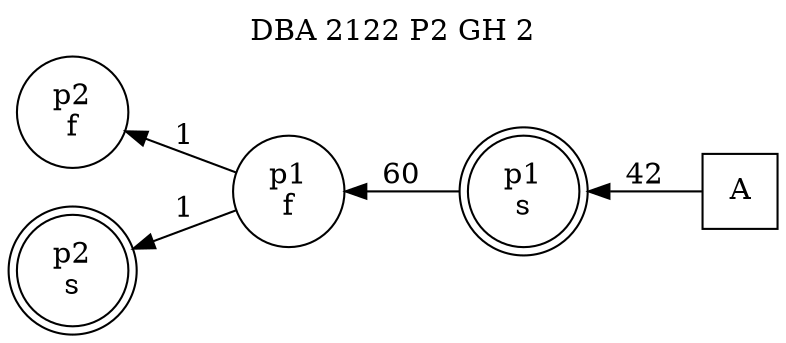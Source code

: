 digraph DBA_2122_P2_GH_2_GOOD {
labelloc="tl"
label= " DBA 2122 P2 GH 2 "
rankdir="RL";
graph [ size=" 10 , 10 !"]

"A" [shape="square" label="A"]
"p1_s" [shape="doublecircle" label="p1
s"]
"p1_f" [shape="circle" label="p1
f"]
"p2_f" [shape="circle" label="p2
f"]
"p2_s" [shape="doublecircle" label="p2
s"]
"A" -> "p1_s" [ label=42]
"p1_s" -> "p1_f" [ label=60]
"p1_f" -> "p2_f" [ label=1]
"p1_f" -> "p2_s" [ label=1]
}
